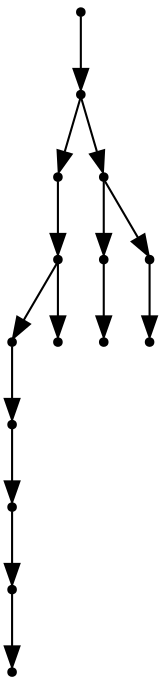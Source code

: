digraph {
  14 [shape=point];
  13 [shape=point];
  7 [shape=point];
  6 [shape=point];
  4 [shape=point];
  3 [shape=point];
  2 [shape=point];
  1 [shape=point];
  0 [shape=point];
  5 [shape=point];
  12 [shape=point];
  9 [shape=point];
  8 [shape=point];
  11 [shape=point];
  10 [shape=point];
14 -> 13;
13 -> 7;
7 -> 6;
6 -> 4;
4 -> 3;
3 -> 2;
2 -> 1;
1 -> 0;
6 -> 5;
13 -> 12;
12 -> 9;
9 -> 8;
12 -> 11;
11 -> 10;
}

